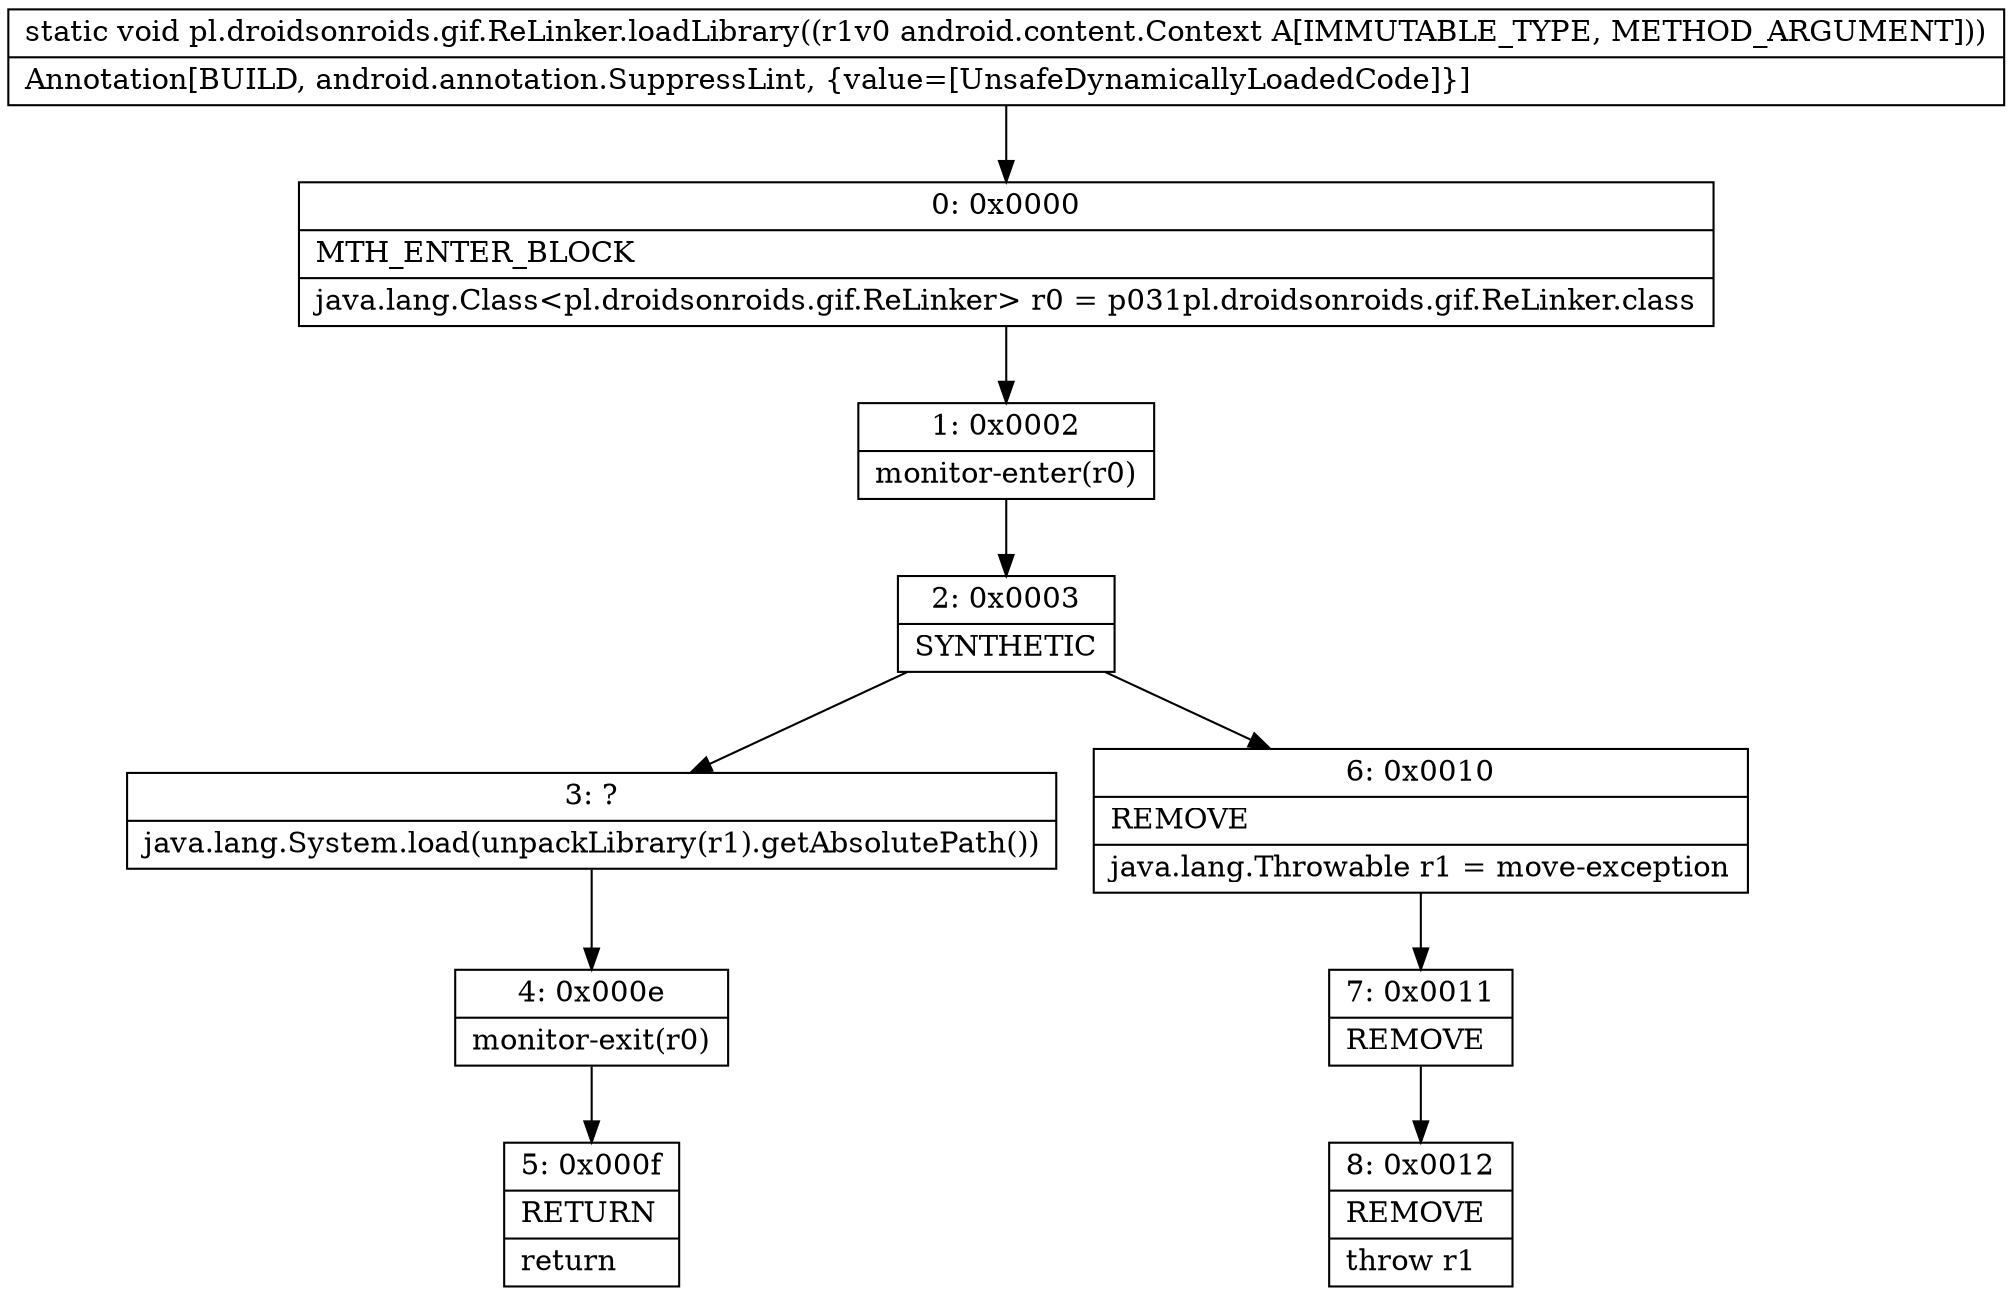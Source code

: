 digraph "CFG forpl.droidsonroids.gif.ReLinker.loadLibrary(Landroid\/content\/Context;)V" {
Node_0 [shape=record,label="{0\:\ 0x0000|MTH_ENTER_BLOCK\l|java.lang.Class\<pl.droidsonroids.gif.ReLinker\> r0 = p031pl.droidsonroids.gif.ReLinker.class\l}"];
Node_1 [shape=record,label="{1\:\ 0x0002|monitor\-enter(r0)\l}"];
Node_2 [shape=record,label="{2\:\ 0x0003|SYNTHETIC\l}"];
Node_3 [shape=record,label="{3\:\ ?|java.lang.System.load(unpackLibrary(r1).getAbsolutePath())\l}"];
Node_4 [shape=record,label="{4\:\ 0x000e|monitor\-exit(r0)\l}"];
Node_5 [shape=record,label="{5\:\ 0x000f|RETURN\l|return\l}"];
Node_6 [shape=record,label="{6\:\ 0x0010|REMOVE\l|java.lang.Throwable r1 = move\-exception\l}"];
Node_7 [shape=record,label="{7\:\ 0x0011|REMOVE\l}"];
Node_8 [shape=record,label="{8\:\ 0x0012|REMOVE\l|throw r1\l}"];
MethodNode[shape=record,label="{static void pl.droidsonroids.gif.ReLinker.loadLibrary((r1v0 android.content.Context A[IMMUTABLE_TYPE, METHOD_ARGUMENT]))  | Annotation[BUILD, android.annotation.SuppressLint, \{value=[UnsafeDynamicallyLoadedCode]\}]\l}"];
MethodNode -> Node_0;
Node_0 -> Node_1;
Node_1 -> Node_2;
Node_2 -> Node_3;
Node_2 -> Node_6;
Node_3 -> Node_4;
Node_4 -> Node_5;
Node_6 -> Node_7;
Node_7 -> Node_8;
}

